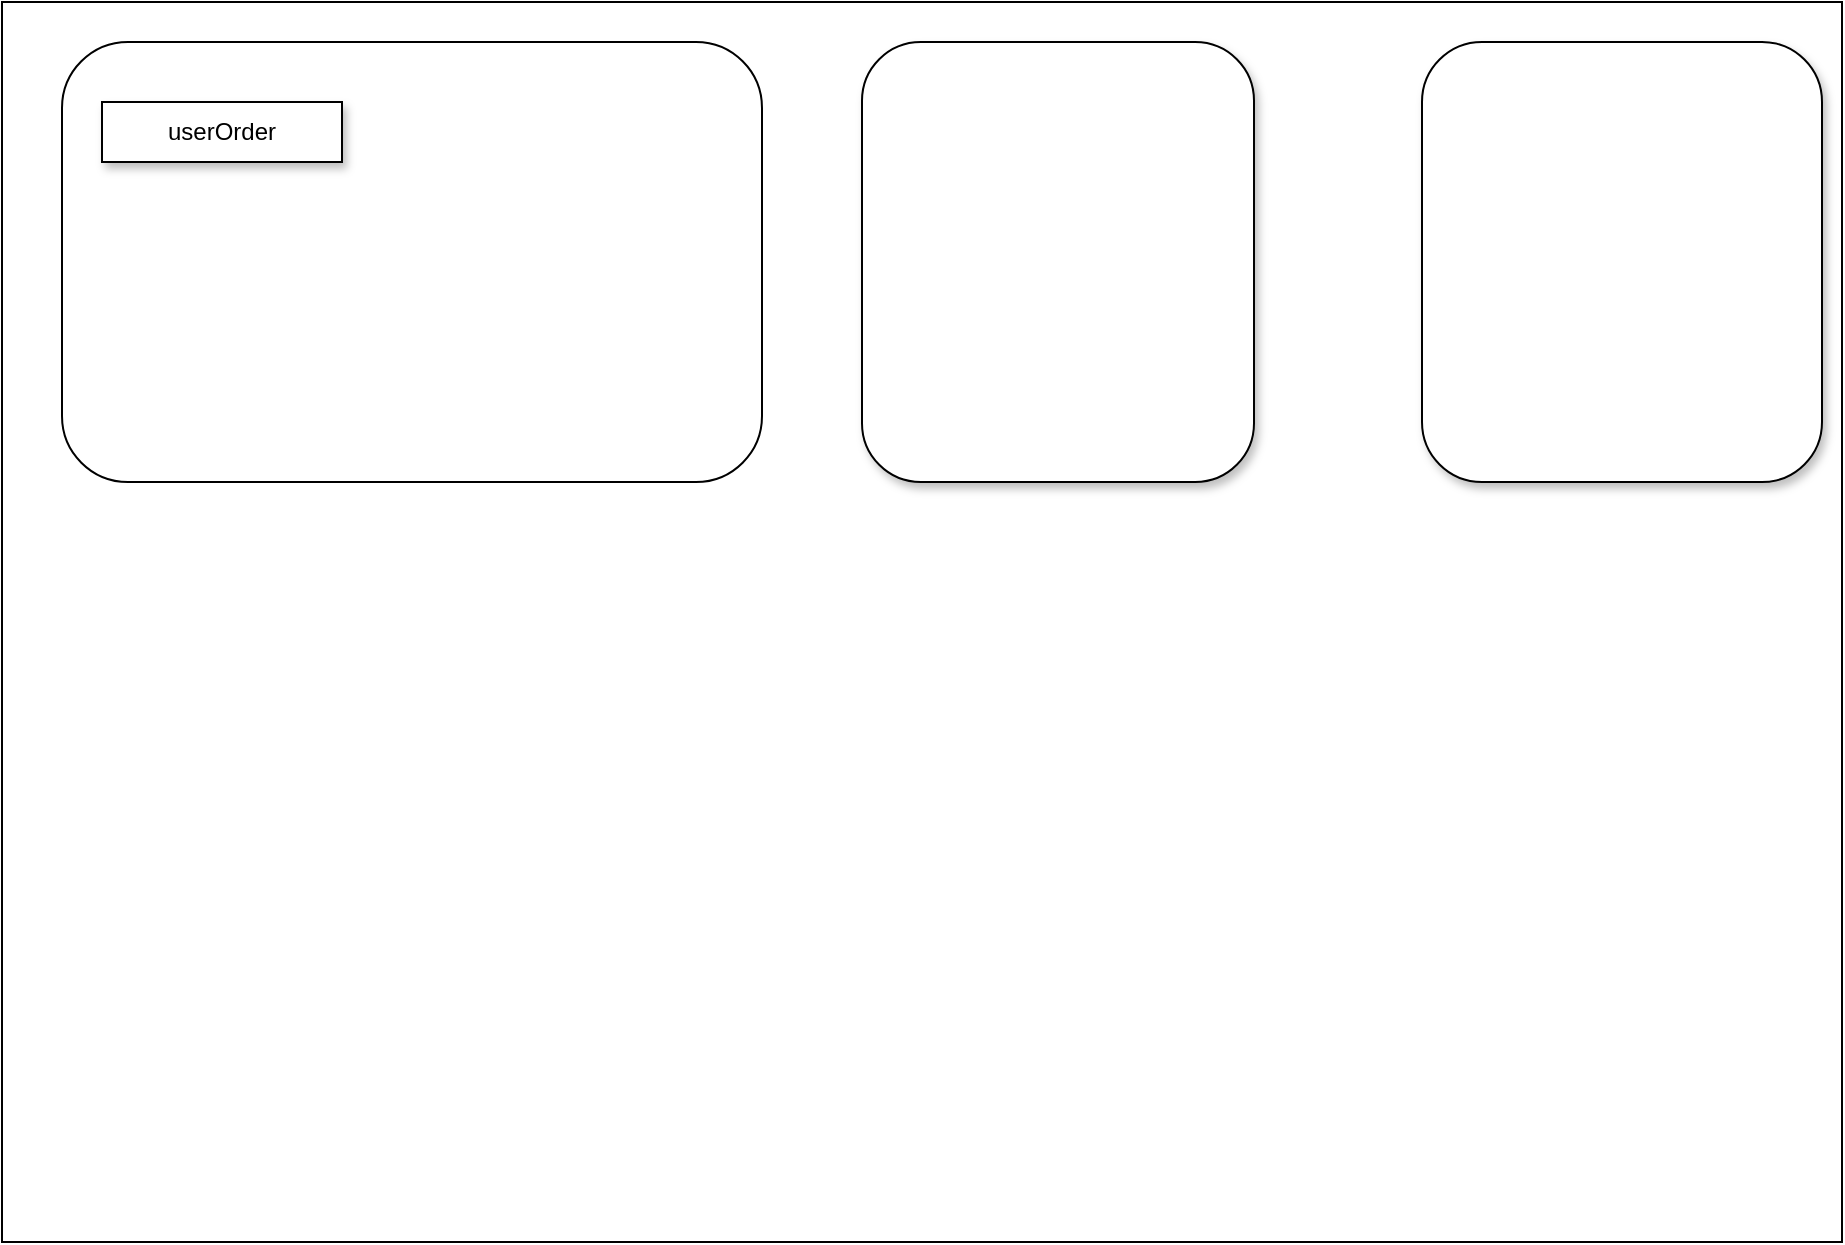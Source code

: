 <mxfile version="19.0.3" type="github"><diagram id="IpEnCbm75qUVf8QKrUIa" name="Page-1"><mxGraphModel dx="1865" dy="547" grid="1" gridSize="10" guides="1" tooltips="1" connect="1" arrows="1" fold="1" page="1" pageScale="1" pageWidth="827" pageHeight="1169" math="0" shadow="0"><root><mxCell id="0"/><mxCell id="1" parent="0"/><mxCell id="DMAX5aHgx8HFEh-B9LRf-5" value="" style="rounded=0;whiteSpace=wrap;html=1;" parent="1" vertex="1"><mxGeometry x="-50" y="210" width="920" height="620" as="geometry"/></mxCell><mxCell id="DMAX5aHgx8HFEh-B9LRf-6" value="" style="rounded=1;whiteSpace=wrap;html=1;" parent="1" vertex="1"><mxGeometry x="-20" y="230" width="350" height="220" as="geometry"/></mxCell><mxCell id="DMAX5aHgx8HFEh-B9LRf-7" value="" style="rounded=1;whiteSpace=wrap;html=1;shadow=1;" parent="1" vertex="1"><mxGeometry x="380" y="230" width="196" height="220" as="geometry"/></mxCell><mxCell id="DMAX5aHgx8HFEh-B9LRf-8" value="" style="rounded=1;whiteSpace=wrap;html=1;shadow=1;" parent="1" vertex="1"><mxGeometry x="660" y="230" width="200" height="220" as="geometry"/></mxCell><mxCell id="DMAX5aHgx8HFEh-B9LRf-10" value="userOrder" style="rounded=0;whiteSpace=wrap;html=1;shadow=1;" parent="1" vertex="1"><mxGeometry y="260" width="120" height="30" as="geometry"/></mxCell></root></mxGraphModel></diagram></mxfile>
